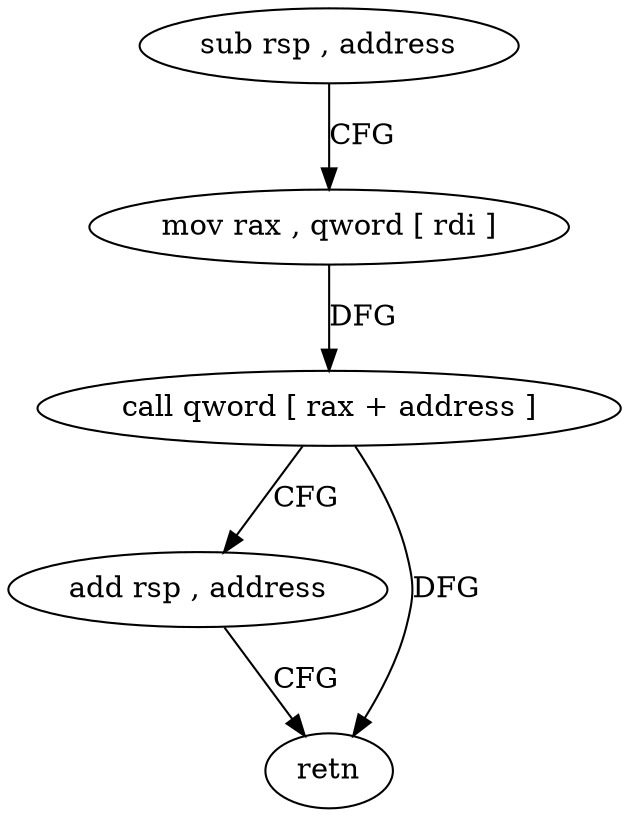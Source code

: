 digraph "func" {
"182365" [label = "sub rsp , address" ]
"182369" [label = "mov rax , qword [ rdi ]" ]
"182372" [label = "call qword [ rax + address ]" ]
"182375" [label = "add rsp , address" ]
"182379" [label = "retn" ]
"182365" -> "182369" [ label = "CFG" ]
"182369" -> "182372" [ label = "DFG" ]
"182372" -> "182375" [ label = "CFG" ]
"182372" -> "182379" [ label = "DFG" ]
"182375" -> "182379" [ label = "CFG" ]
}

